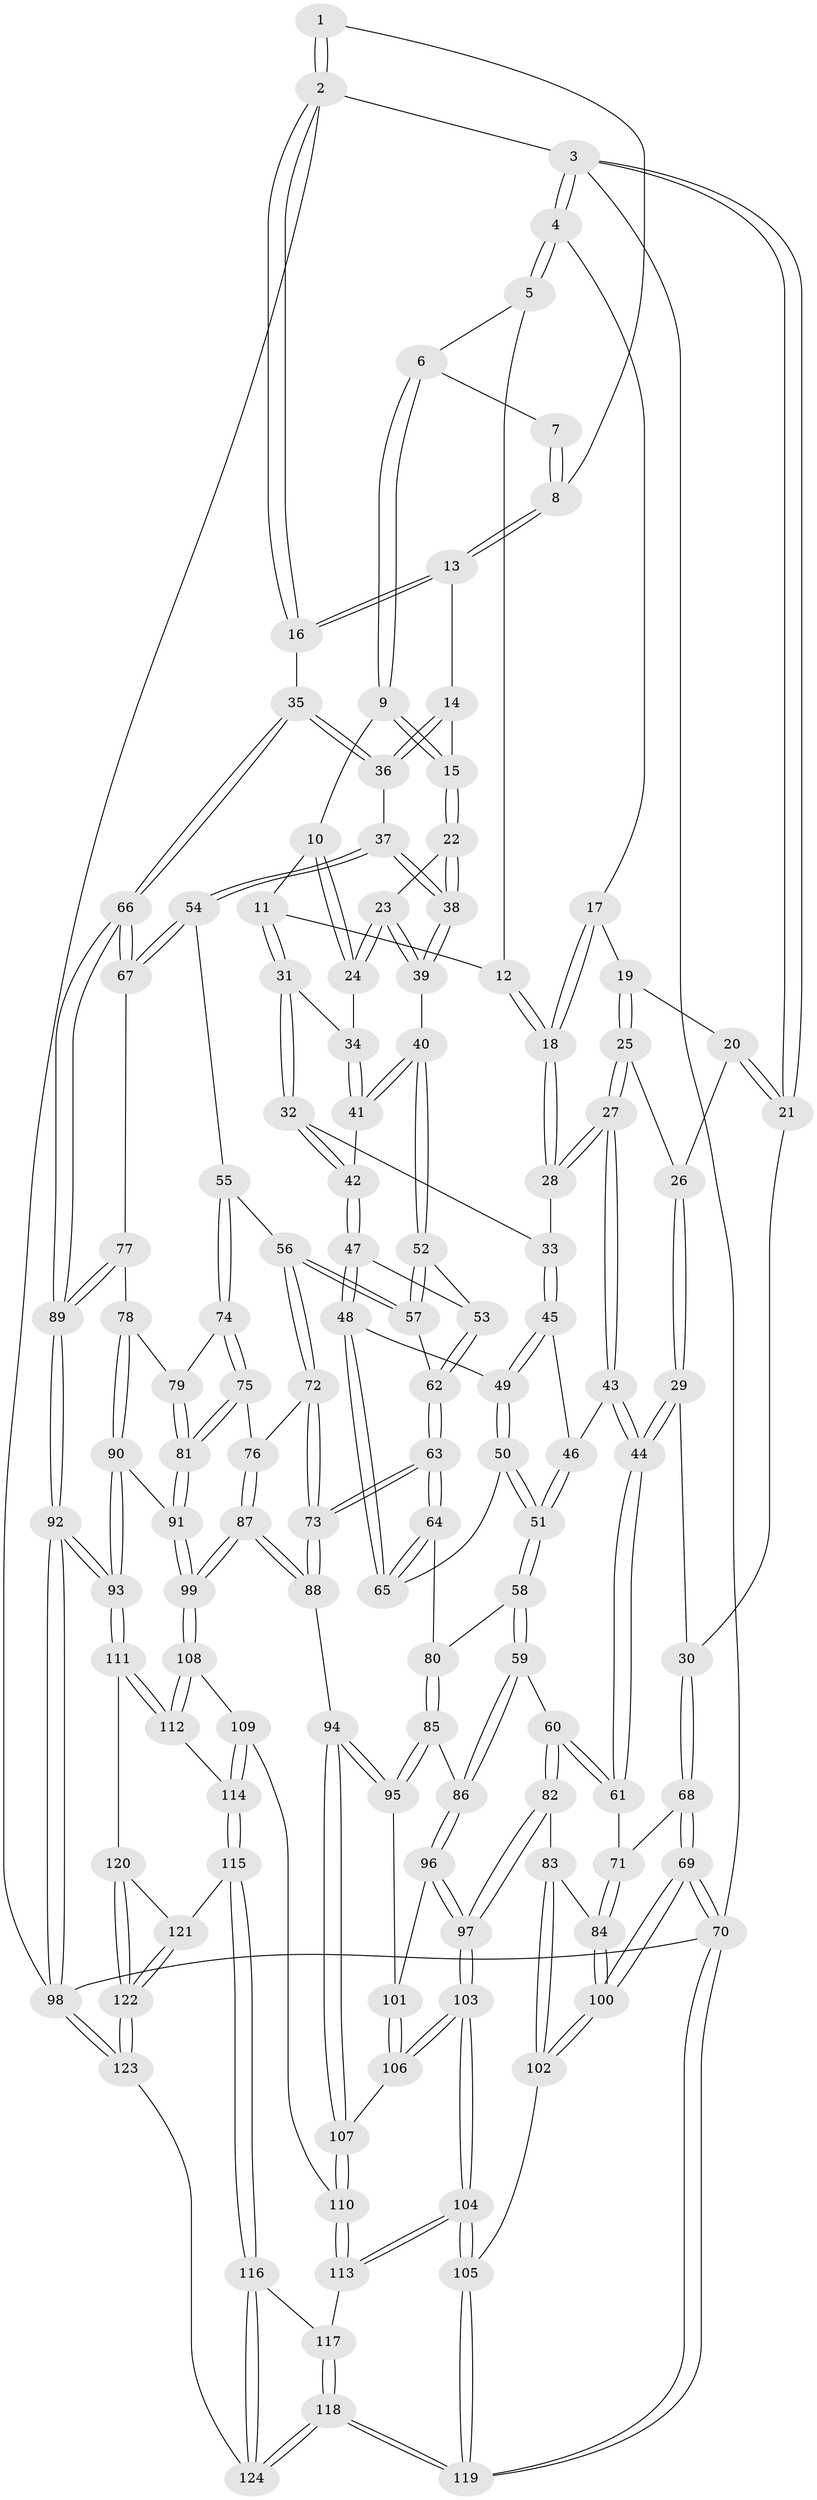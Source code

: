 // Generated by graph-tools (version 1.1) at 2025/16/03/09/25 04:16:53]
// undirected, 124 vertices, 307 edges
graph export_dot {
graph [start="1"]
  node [color=gray90,style=filled];
  1 [pos="+1+0"];
  2 [pos="+1+0"];
  3 [pos="+0+0"];
  4 [pos="+0+0"];
  5 [pos="+0.4017061800656883+0"];
  6 [pos="+0.6381428214450131+0"];
  7 [pos="+0.6646854114296443+0"];
  8 [pos="+0.8975405434891717+0.08363408186265468"];
  9 [pos="+0.6727296732026191+0.06329928144649241"];
  10 [pos="+0.6434743426940469+0.10753094608995736"];
  11 [pos="+0.5345814612263651+0.17447621040606717"];
  12 [pos="+0.37351139754904206+0.029428942943332873"];
  13 [pos="+0.9020994707875428+0.12446959510434295"];
  14 [pos="+0.8473561124862208+0.16977459889090543"];
  15 [pos="+0.8260690400788022+0.17222369899038067"];
  16 [pos="+1+0.09100205314906289"];
  17 [pos="+0.13196620662468714+0.04244842557138663"];
  18 [pos="+0.3198770651247146+0.14120580210894185"];
  19 [pos="+0.15311120539659914+0.17173577007319363"];
  20 [pos="+0.08444610291150682+0.16753158855982164"];
  21 [pos="+0+0.1277296744051536"];
  22 [pos="+0.7879670904711764+0.2527644790732636"];
  23 [pos="+0.6944532140587512+0.2657977881170048"];
  24 [pos="+0.6568459083859641+0.23347718805978712"];
  25 [pos="+0.19450867551824694+0.21576502490160812"];
  26 [pos="+0.09067621910615116+0.23502108349757914"];
  27 [pos="+0.23820550913419775+0.2435332158119341"];
  28 [pos="+0.3172945429085748+0.15406158020726596"];
  29 [pos="+0+0.26394665112181537"];
  30 [pos="+0+0.17644336860833543"];
  31 [pos="+0.5130449745449761+0.221634380100876"];
  32 [pos="+0.5005541874715467+0.23596659889188465"];
  33 [pos="+0.4655613506075099+0.2526645796678584"];
  34 [pos="+0.6190592544606025+0.26725824937072085"];
  35 [pos="+1+0.3575428576388417"];
  36 [pos="+0.9625569018593862+0.3081881240839484"];
  37 [pos="+0.8072209629976307+0.3971537196393307"];
  38 [pos="+0.7985953094693643+0.36249602793489344"];
  39 [pos="+0.6866990066288575+0.30084638938447894"];
  40 [pos="+0.6565054404498891+0.34413261573327564"];
  41 [pos="+0.6124975385600172+0.30981064073243175"];
  42 [pos="+0.5697405821346404+0.3218948439083167"];
  43 [pos="+0.23717507253770828+0.2683306870946408"];
  44 [pos="+0.21074038674048684+0.4084817779344659"];
  45 [pos="+0.45817612724589135+0.2737518501252664"];
  46 [pos="+0.39556401526969714+0.2947945500185628"];
  47 [pos="+0.5493180155696303+0.37538058643560984"];
  48 [pos="+0.4978176687590971+0.3756170544807461"];
  49 [pos="+0.4591912316841037+0.3292458481741157"];
  50 [pos="+0.30581899313931565+0.4403146811844923"];
  51 [pos="+0.3049269512042482+0.44063364835766633"];
  52 [pos="+0.668684830219361+0.3991242517761313"];
  53 [pos="+0.5508712795103541+0.3769910413661697"];
  54 [pos="+0.7954326354154476+0.4315047149519295"];
  55 [pos="+0.7763882388695654+0.43793518082998417"];
  56 [pos="+0.739424294654056+0.4401789601580182"];
  57 [pos="+0.6776085870918479+0.4111874890666821"];
  58 [pos="+0.27873894940027716+0.453126366199631"];
  59 [pos="+0.24122751995445726+0.45203812928394715"];
  60 [pos="+0.2374855927140144+0.45106714301111017"];
  61 [pos="+0.21330121720587525+0.42211520603864383"];
  62 [pos="+0.5664734127464789+0.4825537201176958"];
  63 [pos="+0.5378761422091456+0.5343619882927151"];
  64 [pos="+0.5323701098961438+0.5310609947050159"];
  65 [pos="+0.47466549045594747+0.4312546666527981"];
  66 [pos="+1+0.41340183279005055"];
  67 [pos="+0.8386024341586933+0.4681618453127367"];
  68 [pos="+0+0.43627212676517524"];
  69 [pos="+0+0.7959195294844157"];
  70 [pos="+0+1"];
  71 [pos="+0.02741814039298001+0.47116187696868905"];
  72 [pos="+0.6636570696098424+0.5417181546933608"];
  73 [pos="+0.5525221071251394+0.5682034464586961"];
  74 [pos="+0.7585934949482998+0.5445150062503918"];
  75 [pos="+0.7419974778212417+0.6133497469387305"];
  76 [pos="+0.6977813720851914+0.584341784913878"];
  77 [pos="+0.8688845144792313+0.5445024942914574"];
  78 [pos="+0.8674505829501791+0.5482580201703111"];
  79 [pos="+0.8076183952876683+0.5824112565994011"];
  80 [pos="+0.3744352341392688+0.5176234031956262"];
  81 [pos="+0.7477038096562931+0.6252273380216841"];
  82 [pos="+0.17002838446096996+0.6206321531042874"];
  83 [pos="+0.16263058500787836+0.6259869583411904"];
  84 [pos="+0.045921775046745196+0.6257375958177454"];
  85 [pos="+0.41540411351092005+0.6344679718842987"];
  86 [pos="+0.335438525243693+0.6473732521198828"];
  87 [pos="+0.5998348039119008+0.6828430239030195"];
  88 [pos="+0.5435781000177182+0.6378733429208581"];
  89 [pos="+1+0.6276424968603729"];
  90 [pos="+0.8587433107194332+0.7100850157616136"];
  91 [pos="+0.7523464330904995+0.6749404089291253"];
  92 [pos="+1+0.9511534008879454"];
  93 [pos="+1+0.8566497284333744"];
  94 [pos="+0.5089306479056576+0.6558700483277334"];
  95 [pos="+0.4460182427875194+0.6522490365360515"];
  96 [pos="+0.3313288839290019+0.6553628577251729"];
  97 [pos="+0.27818938952940175+0.7143980160693257"];
  98 [pos="+1+1"];
  99 [pos="+0.6486984450883271+0.7327105835547614"];
  100 [pos="+0+0.780722740775043"];
  101 [pos="+0.38895565357748024+0.7212661589941572"];
  102 [pos="+0.12905372443743895+0.751806682330196"];
  103 [pos="+0.29639411379349107+0.8069706611433237"];
  104 [pos="+0.29305401203565123+0.8284763975153971"];
  105 [pos="+0.22976480866873963+0.8927097301662983"];
  106 [pos="+0.38683189215837677+0.7268354745005722"];
  107 [pos="+0.47201002565883665+0.7782644351239479"];
  108 [pos="+0.6484054112601348+0.7492902110468777"];
  109 [pos="+0.49992060069752947+0.8169921959313019"];
  110 [pos="+0.4723087497382394+0.8159470816819225"];
  111 [pos="+0.7846094410427451+0.8806113448961452"];
  112 [pos="+0.6628697101161988+0.795722356674595"];
  113 [pos="+0.44594234686917583+0.8446652939011302"];
  114 [pos="+0.599617210875445+0.8872483218118642"];
  115 [pos="+0.5976285405653066+0.8989396221498358"];
  116 [pos="+0.5330032643165349+0.9297573007750859"];
  117 [pos="+0.45748718515856507+0.8826264179221326"];
  118 [pos="+0.3268194952582054+1"];
  119 [pos="+0.1036386345434048+1"];
  120 [pos="+0.7348133983256138+0.9395117154115005"];
  121 [pos="+0.6021913103379666+0.9053019341533581"];
  122 [pos="+0.6598249310304843+1"];
  123 [pos="+0.6428545437164387+1"];
  124 [pos="+0.4900297032315388+1"];
  1 -- 2;
  1 -- 2;
  1 -- 8;
  2 -- 3;
  2 -- 16;
  2 -- 16;
  2 -- 98;
  3 -- 4;
  3 -- 4;
  3 -- 21;
  3 -- 21;
  3 -- 70;
  4 -- 5;
  4 -- 5;
  4 -- 17;
  5 -- 6;
  5 -- 12;
  6 -- 7;
  6 -- 9;
  6 -- 9;
  7 -- 8;
  7 -- 8;
  8 -- 13;
  8 -- 13;
  9 -- 10;
  9 -- 15;
  9 -- 15;
  10 -- 11;
  10 -- 24;
  10 -- 24;
  11 -- 12;
  11 -- 31;
  11 -- 31;
  12 -- 18;
  12 -- 18;
  13 -- 14;
  13 -- 16;
  13 -- 16;
  14 -- 15;
  14 -- 36;
  14 -- 36;
  15 -- 22;
  15 -- 22;
  16 -- 35;
  17 -- 18;
  17 -- 18;
  17 -- 19;
  18 -- 28;
  18 -- 28;
  19 -- 20;
  19 -- 25;
  19 -- 25;
  20 -- 21;
  20 -- 21;
  20 -- 26;
  21 -- 30;
  22 -- 23;
  22 -- 38;
  22 -- 38;
  23 -- 24;
  23 -- 24;
  23 -- 39;
  23 -- 39;
  24 -- 34;
  25 -- 26;
  25 -- 27;
  25 -- 27;
  26 -- 29;
  26 -- 29;
  27 -- 28;
  27 -- 28;
  27 -- 43;
  27 -- 43;
  28 -- 33;
  29 -- 30;
  29 -- 44;
  29 -- 44;
  30 -- 68;
  30 -- 68;
  31 -- 32;
  31 -- 32;
  31 -- 34;
  32 -- 33;
  32 -- 42;
  32 -- 42;
  33 -- 45;
  33 -- 45;
  34 -- 41;
  34 -- 41;
  35 -- 36;
  35 -- 36;
  35 -- 66;
  35 -- 66;
  36 -- 37;
  37 -- 38;
  37 -- 38;
  37 -- 54;
  37 -- 54;
  38 -- 39;
  38 -- 39;
  39 -- 40;
  40 -- 41;
  40 -- 41;
  40 -- 52;
  40 -- 52;
  41 -- 42;
  42 -- 47;
  42 -- 47;
  43 -- 44;
  43 -- 44;
  43 -- 46;
  44 -- 61;
  44 -- 61;
  45 -- 46;
  45 -- 49;
  45 -- 49;
  46 -- 51;
  46 -- 51;
  47 -- 48;
  47 -- 48;
  47 -- 53;
  48 -- 49;
  48 -- 65;
  48 -- 65;
  49 -- 50;
  49 -- 50;
  50 -- 51;
  50 -- 51;
  50 -- 65;
  51 -- 58;
  51 -- 58;
  52 -- 53;
  52 -- 57;
  52 -- 57;
  53 -- 62;
  53 -- 62;
  54 -- 55;
  54 -- 67;
  54 -- 67;
  55 -- 56;
  55 -- 74;
  55 -- 74;
  56 -- 57;
  56 -- 57;
  56 -- 72;
  56 -- 72;
  57 -- 62;
  58 -- 59;
  58 -- 59;
  58 -- 80;
  59 -- 60;
  59 -- 86;
  59 -- 86;
  60 -- 61;
  60 -- 61;
  60 -- 82;
  60 -- 82;
  61 -- 71;
  62 -- 63;
  62 -- 63;
  63 -- 64;
  63 -- 64;
  63 -- 73;
  63 -- 73;
  64 -- 65;
  64 -- 65;
  64 -- 80;
  66 -- 67;
  66 -- 67;
  66 -- 89;
  66 -- 89;
  67 -- 77;
  68 -- 69;
  68 -- 69;
  68 -- 71;
  69 -- 70;
  69 -- 70;
  69 -- 100;
  69 -- 100;
  70 -- 119;
  70 -- 119;
  70 -- 98;
  71 -- 84;
  71 -- 84;
  72 -- 73;
  72 -- 73;
  72 -- 76;
  73 -- 88;
  73 -- 88;
  74 -- 75;
  74 -- 75;
  74 -- 79;
  75 -- 76;
  75 -- 81;
  75 -- 81;
  76 -- 87;
  76 -- 87;
  77 -- 78;
  77 -- 89;
  77 -- 89;
  78 -- 79;
  78 -- 90;
  78 -- 90;
  79 -- 81;
  79 -- 81;
  80 -- 85;
  80 -- 85;
  81 -- 91;
  81 -- 91;
  82 -- 83;
  82 -- 97;
  82 -- 97;
  83 -- 84;
  83 -- 102;
  83 -- 102;
  84 -- 100;
  84 -- 100;
  85 -- 86;
  85 -- 95;
  85 -- 95;
  86 -- 96;
  86 -- 96;
  87 -- 88;
  87 -- 88;
  87 -- 99;
  87 -- 99;
  88 -- 94;
  89 -- 92;
  89 -- 92;
  90 -- 91;
  90 -- 93;
  90 -- 93;
  91 -- 99;
  91 -- 99;
  92 -- 93;
  92 -- 93;
  92 -- 98;
  92 -- 98;
  93 -- 111;
  93 -- 111;
  94 -- 95;
  94 -- 95;
  94 -- 107;
  94 -- 107;
  95 -- 101;
  96 -- 97;
  96 -- 97;
  96 -- 101;
  97 -- 103;
  97 -- 103;
  98 -- 123;
  98 -- 123;
  99 -- 108;
  99 -- 108;
  100 -- 102;
  100 -- 102;
  101 -- 106;
  101 -- 106;
  102 -- 105;
  103 -- 104;
  103 -- 104;
  103 -- 106;
  103 -- 106;
  104 -- 105;
  104 -- 105;
  104 -- 113;
  104 -- 113;
  105 -- 119;
  105 -- 119;
  106 -- 107;
  107 -- 110;
  107 -- 110;
  108 -- 109;
  108 -- 112;
  108 -- 112;
  109 -- 110;
  109 -- 114;
  109 -- 114;
  110 -- 113;
  110 -- 113;
  111 -- 112;
  111 -- 112;
  111 -- 120;
  112 -- 114;
  113 -- 117;
  114 -- 115;
  114 -- 115;
  115 -- 116;
  115 -- 116;
  115 -- 121;
  116 -- 117;
  116 -- 124;
  116 -- 124;
  117 -- 118;
  117 -- 118;
  118 -- 119;
  118 -- 119;
  118 -- 124;
  118 -- 124;
  120 -- 121;
  120 -- 122;
  120 -- 122;
  121 -- 122;
  121 -- 122;
  122 -- 123;
  122 -- 123;
  123 -- 124;
}
